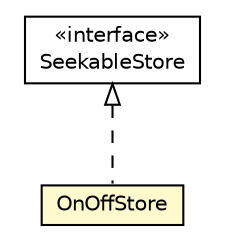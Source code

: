#!/usr/local/bin/dot
#
# Class diagram 
# Generated by UMLGraph version 5.1 (http://www.umlgraph.org/)
#

digraph G {
	edge [fontname="Helvetica",fontsize=10,labelfontname="Helvetica",labelfontsize=10];
	node [fontname="Helvetica",fontsize=10,shape=plaintext];
	nodesep=0.25;
	ranksep=0.5;
	// com.gc.iotools.stream.store.OnOffStore
	c1867 [label=<<table title="com.gc.iotools.stream.store.OnOffStore" border="0" cellborder="1" cellspacing="0" cellpadding="2" port="p" bgcolor="lemonChiffon" href="./OnOffStore.html">
		<tr><td><table border="0" cellspacing="0" cellpadding="1">
<tr><td align="center" balign="center"> OnOffStore </td></tr>
		</table></td></tr>
		</table>>, fontname="Helvetica", fontcolor="black", fontsize=10.0];
	// com.gc.iotools.stream.store.SeekableStore
	c1869 [label=<<table title="com.gc.iotools.stream.store.SeekableStore" border="0" cellborder="1" cellspacing="0" cellpadding="2" port="p" href="./SeekableStore.html">
		<tr><td><table border="0" cellspacing="0" cellpadding="1">
<tr><td align="center" balign="center"> &#171;interface&#187; </td></tr>
<tr><td align="center" balign="center"> SeekableStore </td></tr>
		</table></td></tr>
		</table>>, fontname="Helvetica", fontcolor="black", fontsize=10.0];
	//com.gc.iotools.stream.store.OnOffStore implements com.gc.iotools.stream.store.SeekableStore
	c1869:p -> c1867:p [dir=back,arrowtail=empty,style=dashed];
}

